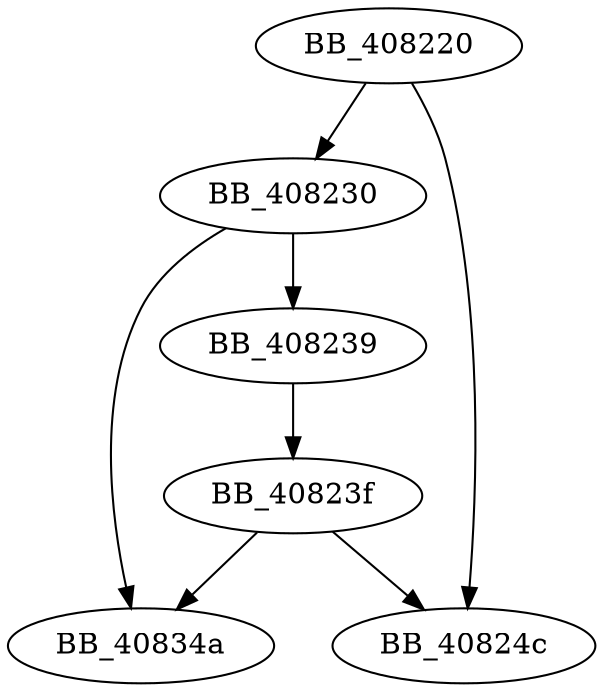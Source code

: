 DiGraph sub_408220{
BB_408220->BB_408230
BB_408220->BB_40824c
BB_408230->BB_408239
BB_408230->BB_40834a
BB_408239->BB_40823f
BB_40823f->BB_40824c
BB_40823f->BB_40834a
}
